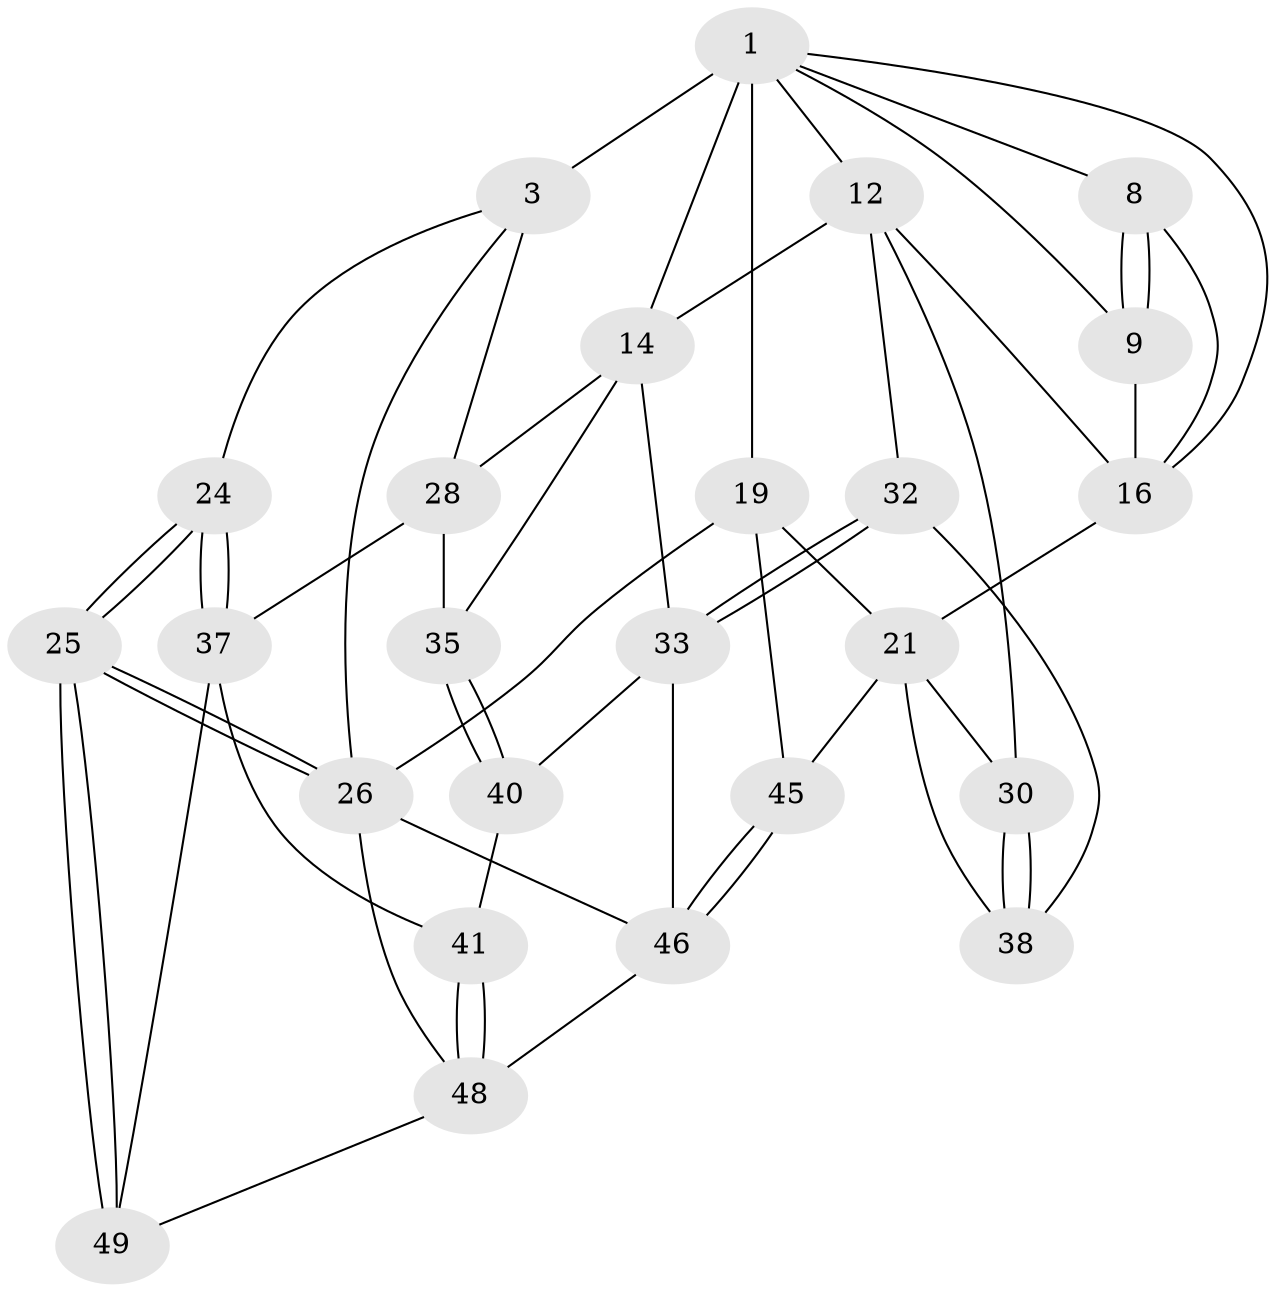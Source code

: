 // original degree distribution, {3: 0.0392156862745098, 4: 0.2549019607843137, 5: 0.5098039215686274, 6: 0.19607843137254902}
// Generated by graph-tools (version 1.1) at 2025/17/03/09/25 04:17:01]
// undirected, 25 vertices, 58 edges
graph export_dot {
graph [start="1"]
  node [color=gray90,style=filled];
  1 [pos="+0.6057968890723419+0",super="+2+5"];
  3 [pos="+0+0",super="+4+22"];
  8 [pos="+0.8943287427914606+0.17676450543080083"];
  9 [pos="+0.8189542663449397+0.16321293331292952"];
  12 [pos="+0.6114837255621473+0.3668580026968894",super="+13"];
  14 [pos="+0.3927318288130488+0.3593135068278904",super="+27"];
  16 [pos="+0.7301029564640469+0.1945029820316203",super="+17"];
  19 [pos="+1+0.22038017298181845",super="+20"];
  21 [pos="+0.8046913076935838+0.42321798067725663",super="+29"];
  24 [pos="+0+0.7215910310229428"];
  25 [pos="+0+0.7872450845298344"];
  26 [pos="+0+1",super="+51"];
  28 [pos="+0.14310712408518844+0.4364608404552834",super="+36"];
  30 [pos="+0.6364043081624517+0.6161423607142742"];
  32 [pos="+0.49137078598910194+0.7156000400340091"];
  33 [pos="+0.44363697554199055+0.7774162044286861",super="+39"];
  35 [pos="+0.2217900912805157+0.631494677201718"];
  37 [pos="+0+0.7194578673835408",super="+42"];
  38 [pos="+0.5355221864135289+0.68797244369789"];
  40 [pos="+0.31323939439312454+0.7725384987767502"];
  41 [pos="+0.2823098350598006+0.7890098883531907"];
  45 [pos="+1+1"];
  46 [pos="+0.6157526379287009+1",super="+47"];
  48 [pos="+0.2592561155571474+0.9026524754202334",super="+50"];
  49 [pos="+0.15532128959356808+0.9482995236856454"];
  1 -- 8;
  1 -- 19 [weight=2];
  1 -- 3 [weight=3];
  1 -- 16;
  1 -- 9;
  1 -- 12;
  1 -- 14;
  3 -- 26;
  3 -- 24;
  3 -- 28;
  8 -- 9;
  8 -- 9;
  8 -- 16;
  9 -- 16;
  12 -- 32;
  12 -- 14;
  12 -- 30;
  12 -- 16;
  14 -- 33;
  14 -- 35;
  14 -- 28;
  16 -- 21;
  19 -- 21;
  19 -- 26;
  19 -- 45;
  21 -- 45;
  21 -- 38;
  21 -- 30;
  24 -- 25;
  24 -- 25;
  24 -- 37;
  24 -- 37;
  25 -- 26;
  25 -- 26;
  25 -- 49;
  25 -- 49;
  26 -- 48;
  26 -- 46;
  28 -- 35;
  28 -- 37;
  30 -- 38;
  30 -- 38;
  32 -- 33;
  32 -- 33;
  32 -- 38;
  33 -- 40;
  33 -- 46;
  35 -- 40;
  35 -- 40;
  37 -- 41;
  37 -- 49;
  40 -- 41;
  41 -- 48;
  41 -- 48;
  45 -- 46;
  45 -- 46;
  46 -- 48;
  48 -- 49;
}
